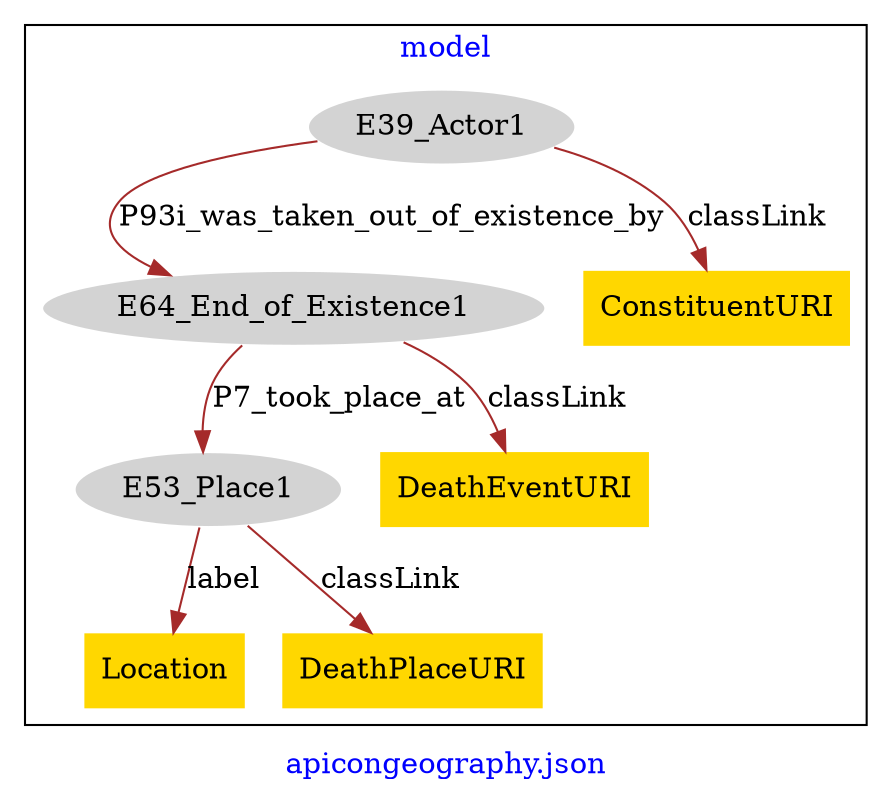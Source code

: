 digraph n0 {
fontcolor="blue"
remincross="true"
label="apicongeography.json"
subgraph cluster {
label="model"
n2[style="filled",color="white",fillcolor="lightgray",label="E39_Actor1"];
n3[style="filled",color="white",fillcolor="lightgray",label="E64_End_of_Existence1"];
n4[style="filled",color="white",fillcolor="lightgray",label="E53_Place1"];
n5[shape="plaintext",style="filled",fillcolor="gold",label="ConstituentURI"];
n6[shape="plaintext",style="filled",fillcolor="gold",label="Location"];
n7[shape="plaintext",style="filled",fillcolor="gold",label="DeathEventURI"];
n8[shape="plaintext",style="filled",fillcolor="gold",label="DeathPlaceURI"];
}
n2 -> n3[color="brown",fontcolor="black",label="P93i_was_taken_out_of_existence_by"]
n3 -> n4[color="brown",fontcolor="black",label="P7_took_place_at"]
n2 -> n5[color="brown",fontcolor="black",label="classLink"]
n4 -> n6[color="brown",fontcolor="black",label="label"]
n3 -> n7[color="brown",fontcolor="black",label="classLink"]
n4 -> n8[color="brown",fontcolor="black",label="classLink"]
}
